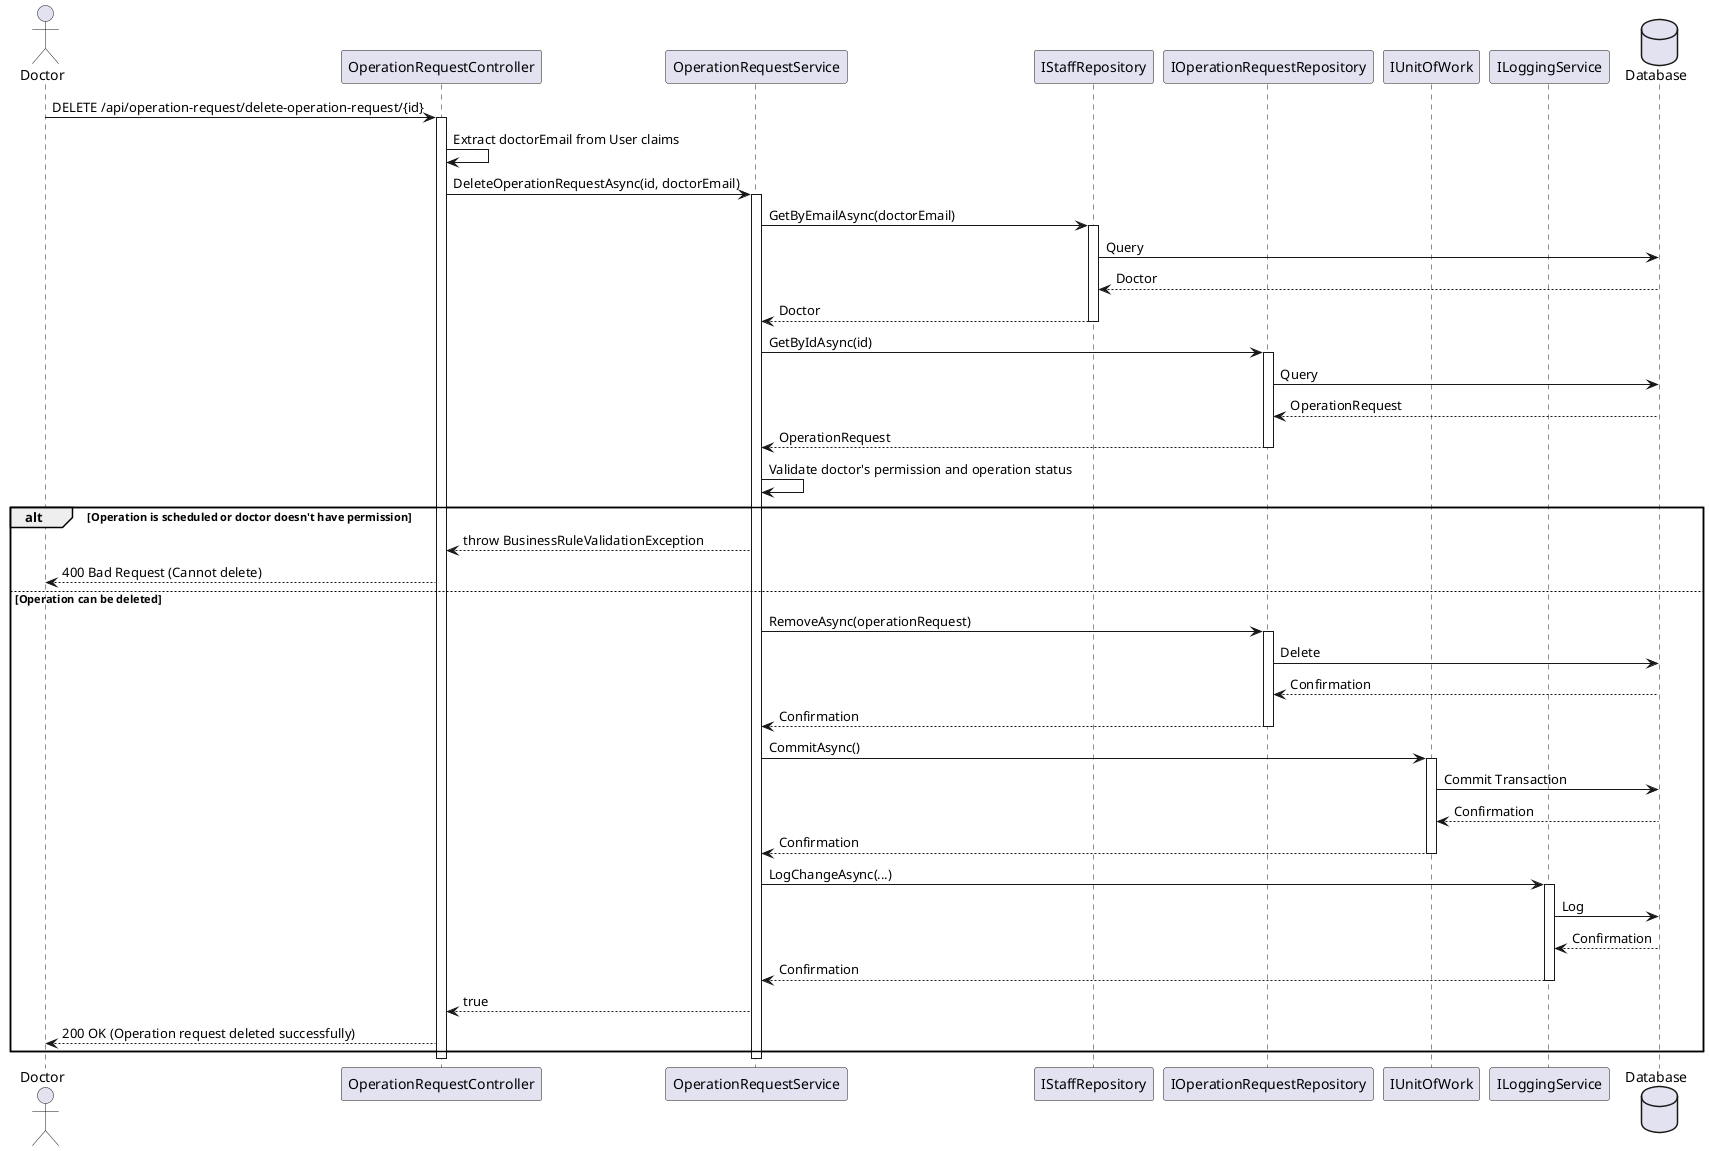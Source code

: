 @startuml
actor Doctor
participant "OperationRequestController" as ORC
participant "OperationRequestService" as ORS
participant "IStaffRepository" as SR
participant "IOperationRequestRepository" as ORR
participant "IUnitOfWork" as UOW
participant "ILoggingService" as LS
database "Database" as DB

Doctor -> ORC: DELETE /api/operation-request/delete-operation-request/{id}
activate ORC

ORC -> ORC: Extract doctorEmail from User claims
ORC -> ORS: DeleteOperationRequestAsync(id, doctorEmail)
activate ORS

ORS -> SR: GetByEmailAsync(doctorEmail)
activate SR
SR -> DB: Query
DB --> SR: Doctor
SR --> ORS: Doctor
deactivate SR

ORS -> ORR: GetByIdAsync(id)
activate ORR
ORR -> DB: Query
DB --> ORR: OperationRequest
ORR --> ORS: OperationRequest
deactivate ORR

ORS -> ORS: Validate doctor's permission and operation status

alt Operation is scheduled or doctor doesn't have permission
    ORS --> ORC: throw BusinessRuleValidationException
    ORC --> Doctor: 400 Bad Request (Cannot delete)
else Operation can be deleted
    ORS -> ORR: RemoveAsync(operationRequest)
    activate ORR
    ORR -> DB: Delete
    DB --> ORR: Confirmation
    ORR --> ORS: Confirmation
    deactivate ORR

    ORS -> UOW: CommitAsync()
    activate UOW
    UOW -> DB: Commit Transaction
    DB --> UOW: Confirmation
    UOW --> ORS: Confirmation
    deactivate UOW

    ORS -> LS: LogChangeAsync(...)
    activate LS
    LS -> DB: Log
    DB --> LS: Confirmation
    LS --> ORS: Confirmation
    deactivate LS

    ORS --> ORC: true
    ORC --> Doctor: 200 OK (Operation request deleted successfully)
end

deactivate ORS
deactivate ORC

@enduml

